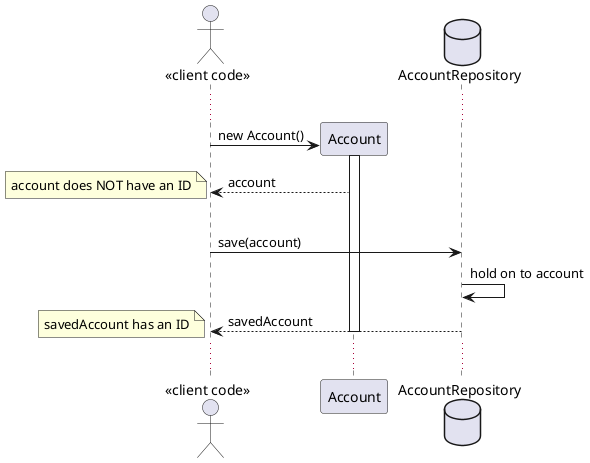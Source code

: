 @startuml
actor Client as "<<client code>>"
create Account
database Repo as "AccountRepository"
...
Client -> Account: new Account()
activate Account
Client <-- Account: account
note left: account does NOT have an ID
|||
Client -> Repo: save(account)
Repo -> Repo: hold on to account
Repo --> Client: savedAccount
deactivate Account
note left: savedAccount has an ID
...
@enduml